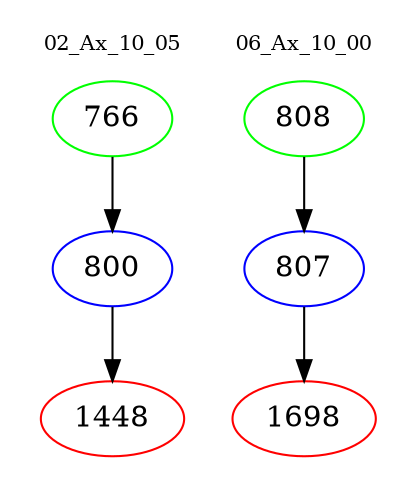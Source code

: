 digraph{
subgraph cluster_0 {
color = white
label = "02_Ax_10_05";
fontsize=10;
T0_766 [label="766", color="green"]
T0_766 -> T0_800 [color="black"]
T0_800 [label="800", color="blue"]
T0_800 -> T0_1448 [color="black"]
T0_1448 [label="1448", color="red"]
}
subgraph cluster_1 {
color = white
label = "06_Ax_10_00";
fontsize=10;
T1_808 [label="808", color="green"]
T1_808 -> T1_807 [color="black"]
T1_807 [label="807", color="blue"]
T1_807 -> T1_1698 [color="black"]
T1_1698 [label="1698", color="red"]
}
}

